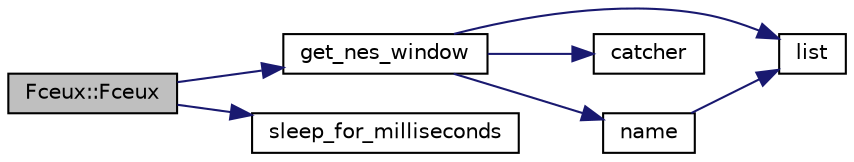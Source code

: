 digraph "Fceux::Fceux"
{
  edge [fontname="Helvetica",fontsize="10",labelfontname="Helvetica",labelfontsize="10"];
  node [fontname="Helvetica",fontsize="10",shape=record];
  rankdir="LR";
  Node0 [label="Fceux::Fceux",height=0.2,width=0.4,color="black", fillcolor="grey75", style="filled", fontcolor="black"];
  Node0 -> Node1 [color="midnightblue",fontsize="10",style="solid",fontname="Helvetica"];
  Node1 [label="get_nes_window",height=0.2,width=0.4,color="black", fillcolor="white", style="filled",URL="$_c_t__window__manager_8cpp.html#a4e60265b8a04af50e87e1b2a2f873111"];
  Node1 -> Node2 [color="midnightblue",fontsize="10",style="solid",fontname="Helvetica"];
  Node2 [label="list",height=0.2,width=0.4,color="black", fillcolor="white", style="filled",URL="$_c_t__window__manager_8cpp.html#af724a7f4ea1a59659c1b9b186e6910de"];
  Node1 -> Node3 [color="midnightblue",fontsize="10",style="solid",fontname="Helvetica"];
  Node3 [label="catcher",height=0.2,width=0.4,color="black", fillcolor="white", style="filled",URL="$_c_t__window__manager_8cpp.html#acbf856e2af7532854e2e8d72379c03ca"];
  Node1 -> Node4 [color="midnightblue",fontsize="10",style="solid",fontname="Helvetica"];
  Node4 [label="name",height=0.2,width=0.4,color="black", fillcolor="white", style="filled",URL="$_c_t__window__manager_8cpp.html#a7129ccf57dd13c73c71331e6d0a71ace"];
  Node4 -> Node2 [color="midnightblue",fontsize="10",style="solid",fontname="Helvetica"];
  Node0 -> Node5 [color="midnightblue",fontsize="10",style="solid",fontname="Helvetica"];
  Node5 [label="sleep_for_milliseconds",height=0.2,width=0.4,color="black", fillcolor="white", style="filled",URL="$_c_s__time_8cpp.html#a892009bb79c76f5d1feb057c44470ee0"];
}
